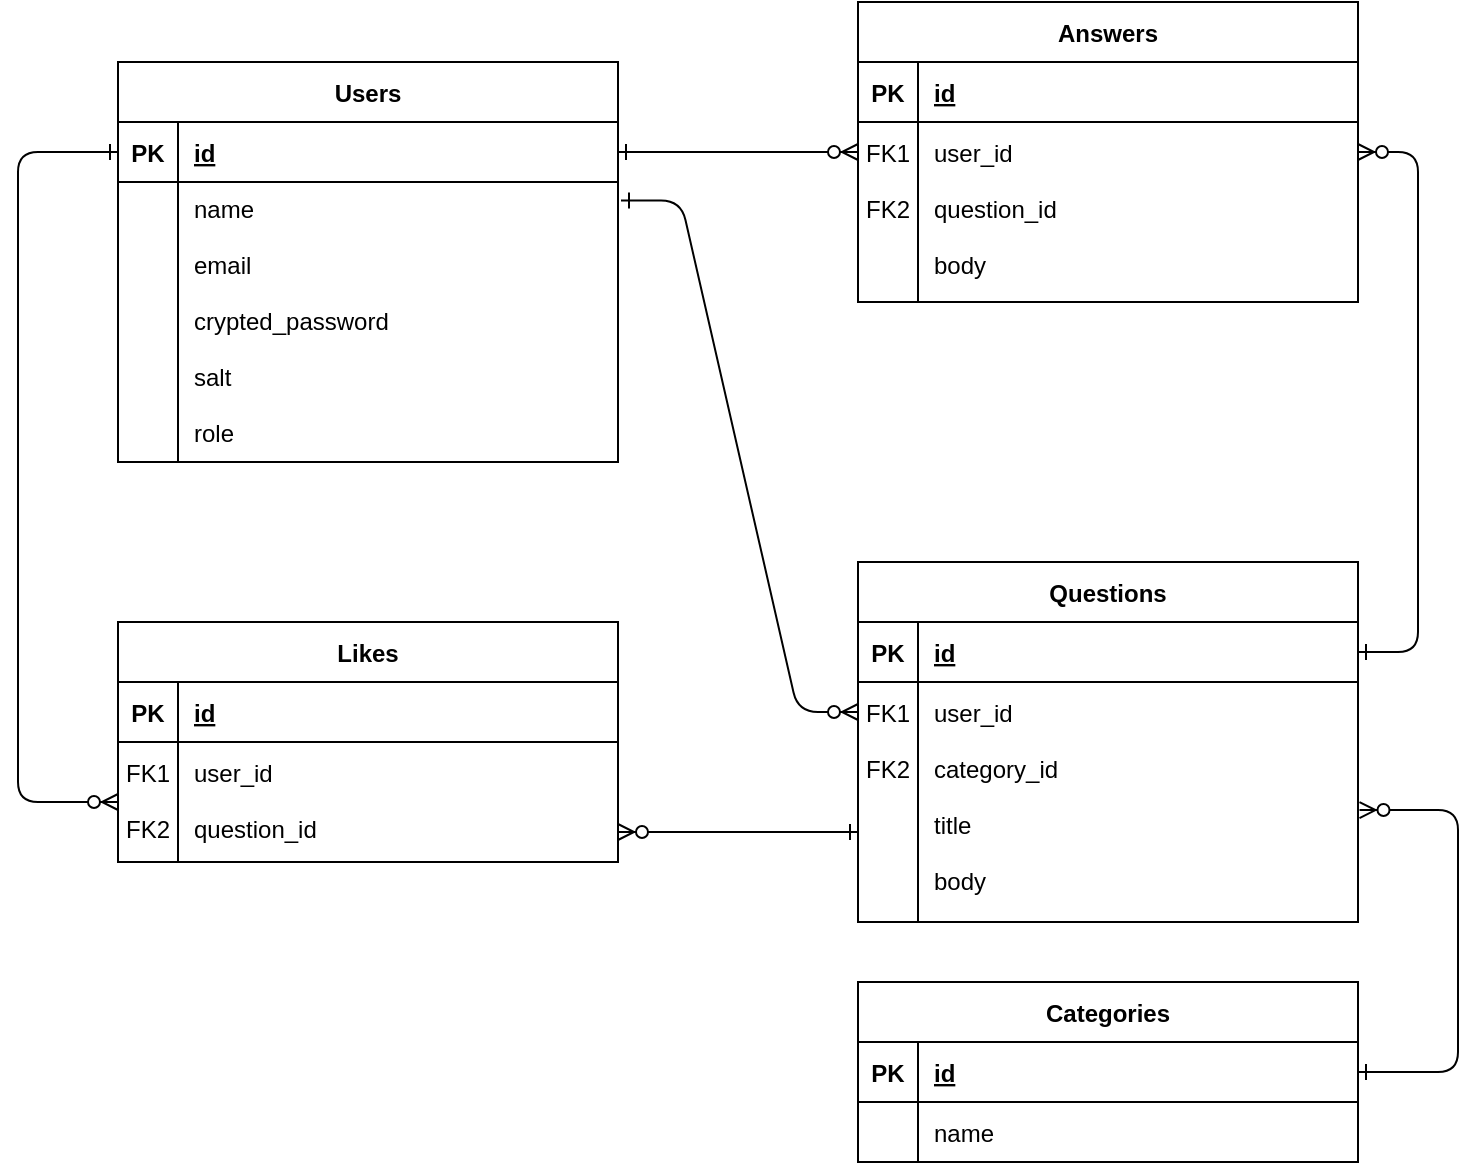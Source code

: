 <mxfile version="25.0.3">
  <diagram id="R2lEEEUBdFMjLlhIrx00" name="Page-1">
    <mxGraphModel dx="1249" dy="1209" grid="1" gridSize="10" guides="1" tooltips="1" connect="1" arrows="1" fold="1" page="1" pageScale="1" pageWidth="850" pageHeight="1100" math="0" shadow="0" extFonts="Permanent Marker^https://fonts.googleapis.com/css?family=Permanent+Marker">
      <root>
        <mxCell id="0" />
        <mxCell id="1" parent="0" />
        <mxCell id="S_yyylj-VLP2-bvqBY2C-51" value="" style="edgeStyle=entityRelationEdgeStyle;endArrow=ERzeroToMany;startArrow=ERone;endFill=1;startFill=0;" edge="1" parent="1" source="S_yyylj-VLP2-bvqBY2C-73" target="S_yyylj-VLP2-bvqBY2C-56">
          <mxGeometry width="100" height="100" relative="1" as="geometry">
            <mxPoint x="350" y="730" as="sourcePoint" />
            <mxPoint x="450" y="630" as="targetPoint" />
          </mxGeometry>
        </mxCell>
        <mxCell id="S_yyylj-VLP2-bvqBY2C-52" value="Answers" style="shape=table;startSize=30;container=1;collapsible=1;childLayout=tableLayout;fixedRows=1;rowLines=0;fontStyle=1;align=center;resizeLast=1;" vertex="1" parent="1">
          <mxGeometry x="460" y="130" width="250" height="150" as="geometry" />
        </mxCell>
        <mxCell id="S_yyylj-VLP2-bvqBY2C-53" value="" style="shape=partialRectangle;collapsible=0;dropTarget=0;pointerEvents=0;fillColor=none;points=[[0,0.5],[1,0.5]];portConstraint=eastwest;top=0;left=0;right=0;bottom=1;" vertex="1" parent="S_yyylj-VLP2-bvqBY2C-52">
          <mxGeometry y="30" width="250" height="30" as="geometry" />
        </mxCell>
        <mxCell id="S_yyylj-VLP2-bvqBY2C-54" value="PK" style="shape=partialRectangle;overflow=hidden;connectable=0;fillColor=none;top=0;left=0;bottom=0;right=0;fontStyle=1;" vertex="1" parent="S_yyylj-VLP2-bvqBY2C-53">
          <mxGeometry width="30" height="30" as="geometry">
            <mxRectangle width="30" height="30" as="alternateBounds" />
          </mxGeometry>
        </mxCell>
        <mxCell id="S_yyylj-VLP2-bvqBY2C-55" value="id" style="shape=partialRectangle;overflow=hidden;connectable=0;fillColor=none;top=0;left=0;bottom=0;right=0;align=left;spacingLeft=6;fontStyle=5;" vertex="1" parent="S_yyylj-VLP2-bvqBY2C-53">
          <mxGeometry x="30" width="220" height="30" as="geometry">
            <mxRectangle width="220" height="30" as="alternateBounds" />
          </mxGeometry>
        </mxCell>
        <mxCell id="S_yyylj-VLP2-bvqBY2C-56" value="" style="shape=partialRectangle;collapsible=0;dropTarget=0;pointerEvents=0;fillColor=none;points=[[0,0.5],[1,0.5]];portConstraint=eastwest;top=0;left=0;right=0;bottom=0;" vertex="1" parent="S_yyylj-VLP2-bvqBY2C-52">
          <mxGeometry y="60" width="250" height="30" as="geometry" />
        </mxCell>
        <mxCell id="S_yyylj-VLP2-bvqBY2C-57" value="FK1" style="shape=partialRectangle;overflow=hidden;connectable=0;fillColor=none;top=0;left=0;bottom=0;right=0;" vertex="1" parent="S_yyylj-VLP2-bvqBY2C-56">
          <mxGeometry width="30" height="30" as="geometry">
            <mxRectangle width="30" height="30" as="alternateBounds" />
          </mxGeometry>
        </mxCell>
        <mxCell id="S_yyylj-VLP2-bvqBY2C-58" value="user_id" style="shape=partialRectangle;overflow=hidden;connectable=0;fillColor=none;top=0;left=0;bottom=0;right=0;align=left;spacingLeft=6;" vertex="1" parent="S_yyylj-VLP2-bvqBY2C-56">
          <mxGeometry x="30" width="220" height="30" as="geometry">
            <mxRectangle width="220" height="30" as="alternateBounds" />
          </mxGeometry>
        </mxCell>
        <mxCell id="S_yyylj-VLP2-bvqBY2C-59" value="" style="shape=partialRectangle;collapsible=0;dropTarget=0;pointerEvents=0;fillColor=none;points=[[0,0.5],[1,0.5]];portConstraint=eastwest;top=0;left=0;right=0;bottom=0;" vertex="1" parent="S_yyylj-VLP2-bvqBY2C-52">
          <mxGeometry y="90" width="250" height="60" as="geometry" />
        </mxCell>
        <mxCell id="S_yyylj-VLP2-bvqBY2C-60" value="FK2" style="shape=partialRectangle;overflow=hidden;connectable=0;fillColor=none;top=0;left=0;bottom=0;right=0;verticalAlign=top;" vertex="1" parent="S_yyylj-VLP2-bvqBY2C-59">
          <mxGeometry width="30" height="60" as="geometry">
            <mxRectangle width="30" height="60" as="alternateBounds" />
          </mxGeometry>
        </mxCell>
        <mxCell id="S_yyylj-VLP2-bvqBY2C-61" value="question_id&#xa;&#xa;body" style="shape=partialRectangle;overflow=hidden;connectable=0;fillColor=none;top=0;left=0;bottom=0;right=0;align=left;spacingLeft=6;verticalAlign=top;" vertex="1" parent="S_yyylj-VLP2-bvqBY2C-59">
          <mxGeometry x="30" width="220" height="60" as="geometry">
            <mxRectangle width="220" height="60" as="alternateBounds" />
          </mxGeometry>
        </mxCell>
        <mxCell id="S_yyylj-VLP2-bvqBY2C-62" value="Questions" style="shape=table;startSize=30;container=1;collapsible=1;childLayout=tableLayout;fixedRows=1;rowLines=0;fontStyle=1;align=center;resizeLast=1;" vertex="1" parent="1">
          <mxGeometry x="460" y="410" width="250" height="180" as="geometry" />
        </mxCell>
        <mxCell id="S_yyylj-VLP2-bvqBY2C-63" value="" style="shape=partialRectangle;collapsible=0;dropTarget=0;pointerEvents=0;fillColor=none;points=[[0,0.5],[1,0.5]];portConstraint=eastwest;top=0;left=0;right=0;bottom=1;" vertex="1" parent="S_yyylj-VLP2-bvqBY2C-62">
          <mxGeometry y="30" width="250" height="30" as="geometry" />
        </mxCell>
        <mxCell id="S_yyylj-VLP2-bvqBY2C-64" value="PK" style="shape=partialRectangle;overflow=hidden;connectable=0;fillColor=none;top=0;left=0;bottom=0;right=0;fontStyle=1;" vertex="1" parent="S_yyylj-VLP2-bvqBY2C-63">
          <mxGeometry width="30" height="30" as="geometry">
            <mxRectangle width="30" height="30" as="alternateBounds" />
          </mxGeometry>
        </mxCell>
        <mxCell id="S_yyylj-VLP2-bvqBY2C-65" value="id" style="shape=partialRectangle;overflow=hidden;connectable=0;fillColor=none;top=0;left=0;bottom=0;right=0;align=left;spacingLeft=6;fontStyle=5;" vertex="1" parent="S_yyylj-VLP2-bvqBY2C-63">
          <mxGeometry x="30" width="220" height="30" as="geometry">
            <mxRectangle width="220" height="30" as="alternateBounds" />
          </mxGeometry>
        </mxCell>
        <mxCell id="S_yyylj-VLP2-bvqBY2C-66" value="" style="shape=partialRectangle;collapsible=0;dropTarget=0;pointerEvents=0;fillColor=none;points=[[0,0.5],[1,0.5]];portConstraint=eastwest;top=0;left=0;right=0;bottom=0;" vertex="1" parent="S_yyylj-VLP2-bvqBY2C-62">
          <mxGeometry y="60" width="250" height="30" as="geometry" />
        </mxCell>
        <mxCell id="S_yyylj-VLP2-bvqBY2C-67" value="FK1" style="shape=partialRectangle;overflow=hidden;connectable=0;fillColor=none;top=0;left=0;bottom=0;right=0;" vertex="1" parent="S_yyylj-VLP2-bvqBY2C-66">
          <mxGeometry width="30" height="30" as="geometry">
            <mxRectangle width="30" height="30" as="alternateBounds" />
          </mxGeometry>
        </mxCell>
        <mxCell id="S_yyylj-VLP2-bvqBY2C-68" value="user_id" style="shape=partialRectangle;overflow=hidden;connectable=0;fillColor=none;top=0;left=0;bottom=0;right=0;align=left;spacingLeft=6;" vertex="1" parent="S_yyylj-VLP2-bvqBY2C-66">
          <mxGeometry x="30" width="220" height="30" as="geometry">
            <mxRectangle width="220" height="30" as="alternateBounds" />
          </mxGeometry>
        </mxCell>
        <mxCell id="S_yyylj-VLP2-bvqBY2C-69" value="" style="shape=partialRectangle;collapsible=0;dropTarget=0;pointerEvents=0;fillColor=none;points=[[0,0.5],[1,0.5]];portConstraint=eastwest;top=0;left=0;right=0;bottom=0;" vertex="1" parent="S_yyylj-VLP2-bvqBY2C-62">
          <mxGeometry y="90" width="250" height="90" as="geometry" />
        </mxCell>
        <mxCell id="S_yyylj-VLP2-bvqBY2C-70" value="FK2" style="shape=partialRectangle;overflow=hidden;connectable=0;fillColor=none;top=0;left=0;bottom=0;right=0;verticalAlign=top;" vertex="1" parent="S_yyylj-VLP2-bvqBY2C-69">
          <mxGeometry width="30" height="90" as="geometry">
            <mxRectangle width="30" height="90" as="alternateBounds" />
          </mxGeometry>
        </mxCell>
        <mxCell id="S_yyylj-VLP2-bvqBY2C-71" value="category_id&#xa;&#xa;title&#xa;&#xa;body" style="shape=partialRectangle;overflow=hidden;connectable=0;fillColor=none;top=0;left=0;bottom=0;right=0;align=left;spacingLeft=6;verticalAlign=top;" vertex="1" parent="S_yyylj-VLP2-bvqBY2C-69">
          <mxGeometry x="30" width="220" height="90" as="geometry">
            <mxRectangle width="220" height="90" as="alternateBounds" />
          </mxGeometry>
        </mxCell>
        <mxCell id="S_yyylj-VLP2-bvqBY2C-72" value="Users" style="shape=table;startSize=30;container=1;collapsible=1;childLayout=tableLayout;fixedRows=1;rowLines=0;fontStyle=1;align=center;resizeLast=1;" vertex="1" parent="1">
          <mxGeometry x="90" y="160" width="250" height="200" as="geometry" />
        </mxCell>
        <mxCell id="S_yyylj-VLP2-bvqBY2C-73" value="" style="shape=partialRectangle;collapsible=0;dropTarget=0;pointerEvents=0;fillColor=none;points=[[0,0.5],[1,0.5]];portConstraint=eastwest;top=0;left=0;right=0;bottom=1;" vertex="1" parent="S_yyylj-VLP2-bvqBY2C-72">
          <mxGeometry y="30" width="250" height="30" as="geometry" />
        </mxCell>
        <mxCell id="S_yyylj-VLP2-bvqBY2C-74" value="PK" style="shape=partialRectangle;overflow=hidden;connectable=0;fillColor=none;top=0;left=0;bottom=0;right=0;fontStyle=1;" vertex="1" parent="S_yyylj-VLP2-bvqBY2C-73">
          <mxGeometry width="30" height="30" as="geometry">
            <mxRectangle width="30" height="30" as="alternateBounds" />
          </mxGeometry>
        </mxCell>
        <mxCell id="S_yyylj-VLP2-bvqBY2C-75" value="id" style="shape=partialRectangle;overflow=hidden;connectable=0;fillColor=none;top=0;left=0;bottom=0;right=0;align=left;spacingLeft=6;fontStyle=5;" vertex="1" parent="S_yyylj-VLP2-bvqBY2C-73">
          <mxGeometry x="30" width="220" height="30" as="geometry">
            <mxRectangle width="220" height="30" as="alternateBounds" />
          </mxGeometry>
        </mxCell>
        <mxCell id="S_yyylj-VLP2-bvqBY2C-76" value="" style="shape=partialRectangle;collapsible=0;dropTarget=0;pointerEvents=0;fillColor=none;points=[[0,0.5],[1,0.5]];portConstraint=eastwest;top=0;left=0;right=0;bottom=0;" vertex="1" parent="S_yyylj-VLP2-bvqBY2C-72">
          <mxGeometry y="60" width="250" height="140" as="geometry" />
        </mxCell>
        <mxCell id="S_yyylj-VLP2-bvqBY2C-77" value="" style="shape=partialRectangle;overflow=hidden;connectable=0;fillColor=none;top=0;left=0;bottom=0;right=0;" vertex="1" parent="S_yyylj-VLP2-bvqBY2C-76">
          <mxGeometry width="30" height="140" as="geometry">
            <mxRectangle width="30" height="140" as="alternateBounds" />
          </mxGeometry>
        </mxCell>
        <mxCell id="S_yyylj-VLP2-bvqBY2C-78" value="name&#xa;&#xa;email&#xa;&#xa;crypted_password&#xa;&#xa;salt&#xa;&#xa;role" style="shape=partialRectangle;overflow=hidden;connectable=0;fillColor=none;top=0;left=0;bottom=0;right=0;align=left;spacingLeft=6;verticalAlign=top;" vertex="1" parent="S_yyylj-VLP2-bvqBY2C-76">
          <mxGeometry x="30" width="220" height="140" as="geometry">
            <mxRectangle width="220" height="140" as="alternateBounds" />
          </mxGeometry>
        </mxCell>
        <mxCell id="S_yyylj-VLP2-bvqBY2C-79" value="" style="edgeStyle=entityRelationEdgeStyle;endArrow=ERzeroToMany;startArrow=ERone;endFill=1;startFill=0;exitX=1;exitY=0.5;exitDx=0;exitDy=0;entryX=1;entryY=0.5;entryDx=0;entryDy=0;" edge="1" parent="1" source="S_yyylj-VLP2-bvqBY2C-63" target="S_yyylj-VLP2-bvqBY2C-56">
          <mxGeometry width="100" height="100" relative="1" as="geometry">
            <mxPoint x="470" y="215" as="sourcePoint" />
            <mxPoint x="410" y="190" as="targetPoint" />
          </mxGeometry>
        </mxCell>
        <mxCell id="S_yyylj-VLP2-bvqBY2C-80" value="" style="edgeStyle=entityRelationEdgeStyle;endArrow=ERzeroToMany;startArrow=ERone;endFill=1;startFill=0;entryX=0;entryY=0.5;entryDx=0;entryDy=0;exitX=1.006;exitY=0.066;exitDx=0;exitDy=0;exitPerimeter=0;" edge="1" parent="1" source="S_yyylj-VLP2-bvqBY2C-76" target="S_yyylj-VLP2-bvqBY2C-66">
          <mxGeometry width="100" height="100" relative="1" as="geometry">
            <mxPoint x="451.5" y="230" as="sourcePoint" />
            <mxPoint x="391.5" y="480" as="targetPoint" />
            <Array as="points">
              <mxPoint x="410" y="480" />
              <mxPoint x="400" y="360" />
              <mxPoint x="410" y="350" />
              <mxPoint x="400" y="470" />
              <mxPoint x="420" y="480" />
            </Array>
          </mxGeometry>
        </mxCell>
        <mxCell id="S_yyylj-VLP2-bvqBY2C-81" value="Likes" style="shape=table;startSize=30;container=1;collapsible=1;childLayout=tableLayout;fixedRows=1;rowLines=0;fontStyle=1;align=center;resizeLast=1;" vertex="1" parent="1">
          <mxGeometry x="90" y="440" width="250" height="120" as="geometry" />
        </mxCell>
        <mxCell id="S_yyylj-VLP2-bvqBY2C-82" value="" style="shape=partialRectangle;collapsible=0;dropTarget=0;pointerEvents=0;fillColor=none;points=[[0,0.5],[1,0.5]];portConstraint=eastwest;top=0;left=0;right=0;bottom=1;" vertex="1" parent="S_yyylj-VLP2-bvqBY2C-81">
          <mxGeometry y="30" width="250" height="30" as="geometry" />
        </mxCell>
        <mxCell id="S_yyylj-VLP2-bvqBY2C-83" value="PK" style="shape=partialRectangle;overflow=hidden;connectable=0;fillColor=none;top=0;left=0;bottom=0;right=0;fontStyle=1;" vertex="1" parent="S_yyylj-VLP2-bvqBY2C-82">
          <mxGeometry width="30" height="30" as="geometry">
            <mxRectangle width="30" height="30" as="alternateBounds" />
          </mxGeometry>
        </mxCell>
        <mxCell id="S_yyylj-VLP2-bvqBY2C-84" value="id" style="shape=partialRectangle;overflow=hidden;connectable=0;fillColor=none;top=0;left=0;bottom=0;right=0;align=left;spacingLeft=6;fontStyle=5;" vertex="1" parent="S_yyylj-VLP2-bvqBY2C-82">
          <mxGeometry x="30" width="220" height="30" as="geometry">
            <mxRectangle width="220" height="30" as="alternateBounds" />
          </mxGeometry>
        </mxCell>
        <mxCell id="S_yyylj-VLP2-bvqBY2C-85" value="" style="shape=partialRectangle;collapsible=0;dropTarget=0;pointerEvents=0;fillColor=none;points=[[0,0.5],[1,0.5]];portConstraint=eastwest;top=0;left=0;right=0;bottom=0;" vertex="1" parent="S_yyylj-VLP2-bvqBY2C-81">
          <mxGeometry y="60" width="250" height="30" as="geometry" />
        </mxCell>
        <mxCell id="S_yyylj-VLP2-bvqBY2C-86" value="FK1" style="shape=partialRectangle;overflow=hidden;connectable=0;fillColor=none;top=0;left=0;bottom=0;right=0;" vertex="1" parent="S_yyylj-VLP2-bvqBY2C-85">
          <mxGeometry width="30" height="30" as="geometry">
            <mxRectangle width="30" height="30" as="alternateBounds" />
          </mxGeometry>
        </mxCell>
        <mxCell id="S_yyylj-VLP2-bvqBY2C-87" value="user_id" style="shape=partialRectangle;overflow=hidden;connectable=0;fillColor=none;top=0;left=0;bottom=0;right=0;align=left;spacingLeft=6;" vertex="1" parent="S_yyylj-VLP2-bvqBY2C-85">
          <mxGeometry x="30" width="220" height="30" as="geometry">
            <mxRectangle width="220" height="30" as="alternateBounds" />
          </mxGeometry>
        </mxCell>
        <mxCell id="S_yyylj-VLP2-bvqBY2C-88" value="" style="shape=partialRectangle;collapsible=0;dropTarget=0;pointerEvents=0;fillColor=none;points=[[0,0.5],[1,0.5]];portConstraint=eastwest;top=0;left=0;right=0;bottom=0;" vertex="1" parent="S_yyylj-VLP2-bvqBY2C-81">
          <mxGeometry y="90" width="250" height="30" as="geometry" />
        </mxCell>
        <mxCell id="S_yyylj-VLP2-bvqBY2C-89" value="FK2" style="shape=partialRectangle;overflow=hidden;connectable=0;fillColor=none;top=0;left=0;bottom=0;right=0;verticalAlign=top;" vertex="1" parent="S_yyylj-VLP2-bvqBY2C-88">
          <mxGeometry width="30" height="30" as="geometry">
            <mxRectangle width="30" height="30" as="alternateBounds" />
          </mxGeometry>
        </mxCell>
        <mxCell id="S_yyylj-VLP2-bvqBY2C-90" value="question_id" style="shape=partialRectangle;overflow=hidden;connectable=0;fillColor=none;top=0;left=0;bottom=0;right=0;align=left;spacingLeft=6;verticalAlign=top;" vertex="1" parent="S_yyylj-VLP2-bvqBY2C-88">
          <mxGeometry x="30" width="220" height="30" as="geometry">
            <mxRectangle width="220" height="30" as="alternateBounds" />
          </mxGeometry>
        </mxCell>
        <mxCell id="S_yyylj-VLP2-bvqBY2C-91" value="" style="endArrow=ERzeroToMany;startArrow=ERone;endFill=1;startFill=0;exitX=0;exitY=0.5;exitDx=0;exitDy=0;edgeStyle=elbowEdgeStyle;" edge="1" parent="1" source="S_yyylj-VLP2-bvqBY2C-73">
          <mxGeometry width="100" height="100" relative="1" as="geometry">
            <mxPoint x="40" y="250" as="sourcePoint" />
            <mxPoint x="90" y="530" as="targetPoint" />
            <Array as="points">
              <mxPoint x="40" y="370" />
            </Array>
          </mxGeometry>
        </mxCell>
        <mxCell id="S_yyylj-VLP2-bvqBY2C-92" value="" style="edgeStyle=entityRelationEdgeStyle;endArrow=ERzeroToMany;startArrow=ERone;endFill=1;startFill=0;exitX=0;exitY=0.5;exitDx=0;exitDy=0;entryX=1;entryY=0.5;entryDx=0;entryDy=0;" edge="1" parent="1" source="S_yyylj-VLP2-bvqBY2C-69" target="S_yyylj-VLP2-bvqBY2C-88">
          <mxGeometry width="100" height="100" relative="1" as="geometry">
            <mxPoint x="340" y="640.833" as="sourcePoint" />
            <mxPoint x="460" y="640.833" as="targetPoint" />
            <Array as="points">
              <mxPoint x="400" y="520" />
            </Array>
          </mxGeometry>
        </mxCell>
        <mxCell id="S_yyylj-VLP2-bvqBY2C-93" value="Categories" style="shape=table;startSize=30;container=1;collapsible=1;childLayout=tableLayout;fixedRows=1;rowLines=0;fontStyle=1;align=center;resizeLast=1;" vertex="1" parent="1">
          <mxGeometry x="460" y="620" width="250" height="90" as="geometry" />
        </mxCell>
        <mxCell id="S_yyylj-VLP2-bvqBY2C-94" value="" style="shape=partialRectangle;collapsible=0;dropTarget=0;pointerEvents=0;fillColor=none;points=[[0,0.5],[1,0.5]];portConstraint=eastwest;top=0;left=0;right=0;bottom=1;" vertex="1" parent="S_yyylj-VLP2-bvqBY2C-93">
          <mxGeometry y="30" width="250" height="30" as="geometry" />
        </mxCell>
        <mxCell id="S_yyylj-VLP2-bvqBY2C-95" value="PK" style="shape=partialRectangle;overflow=hidden;connectable=0;fillColor=none;top=0;left=0;bottom=0;right=0;fontStyle=1;" vertex="1" parent="S_yyylj-VLP2-bvqBY2C-94">
          <mxGeometry width="30" height="30" as="geometry">
            <mxRectangle width="30" height="30" as="alternateBounds" />
          </mxGeometry>
        </mxCell>
        <mxCell id="S_yyylj-VLP2-bvqBY2C-96" value="id" style="shape=partialRectangle;overflow=hidden;connectable=0;fillColor=none;top=0;left=0;bottom=0;right=0;align=left;spacingLeft=6;fontStyle=5;" vertex="1" parent="S_yyylj-VLP2-bvqBY2C-94">
          <mxGeometry x="30" width="220" height="30" as="geometry">
            <mxRectangle width="220" height="30" as="alternateBounds" />
          </mxGeometry>
        </mxCell>
        <mxCell id="S_yyylj-VLP2-bvqBY2C-97" value="" style="shape=partialRectangle;collapsible=0;dropTarget=0;pointerEvents=0;fillColor=none;points=[[0,0.5],[1,0.5]];portConstraint=eastwest;top=0;left=0;right=0;bottom=0;" vertex="1" parent="S_yyylj-VLP2-bvqBY2C-93">
          <mxGeometry y="60" width="250" height="30" as="geometry" />
        </mxCell>
        <mxCell id="S_yyylj-VLP2-bvqBY2C-98" value="" style="shape=partialRectangle;overflow=hidden;connectable=0;fillColor=none;top=0;left=0;bottom=0;right=0;" vertex="1" parent="S_yyylj-VLP2-bvqBY2C-97">
          <mxGeometry width="30" height="30" as="geometry">
            <mxRectangle width="30" height="30" as="alternateBounds" />
          </mxGeometry>
        </mxCell>
        <mxCell id="S_yyylj-VLP2-bvqBY2C-99" value="name" style="shape=partialRectangle;overflow=hidden;connectable=0;fillColor=none;top=0;left=0;bottom=0;right=0;align=left;spacingLeft=6;" vertex="1" parent="S_yyylj-VLP2-bvqBY2C-97">
          <mxGeometry x="30" width="220" height="30" as="geometry">
            <mxRectangle width="220" height="30" as="alternateBounds" />
          </mxGeometry>
        </mxCell>
        <mxCell id="S_yyylj-VLP2-bvqBY2C-100" value="" style="edgeStyle=orthogonalEdgeStyle;endArrow=ERzeroToMany;startArrow=ERone;endFill=1;startFill=0;exitX=1;exitY=0.5;exitDx=0;exitDy=0;entryX=1.003;entryY=0.378;entryDx=0;entryDy=0;entryPerimeter=0;" edge="1" parent="1" source="S_yyylj-VLP2-bvqBY2C-94" target="S_yyylj-VLP2-bvqBY2C-69">
          <mxGeometry width="100" height="100" relative="1" as="geometry">
            <mxPoint x="760" y="800" as="sourcePoint" />
            <mxPoint x="760" y="520" as="targetPoint" />
            <Array as="points">
              <mxPoint x="760" y="665" />
              <mxPoint x="760" y="534" />
            </Array>
          </mxGeometry>
        </mxCell>
      </root>
    </mxGraphModel>
  </diagram>
</mxfile>
